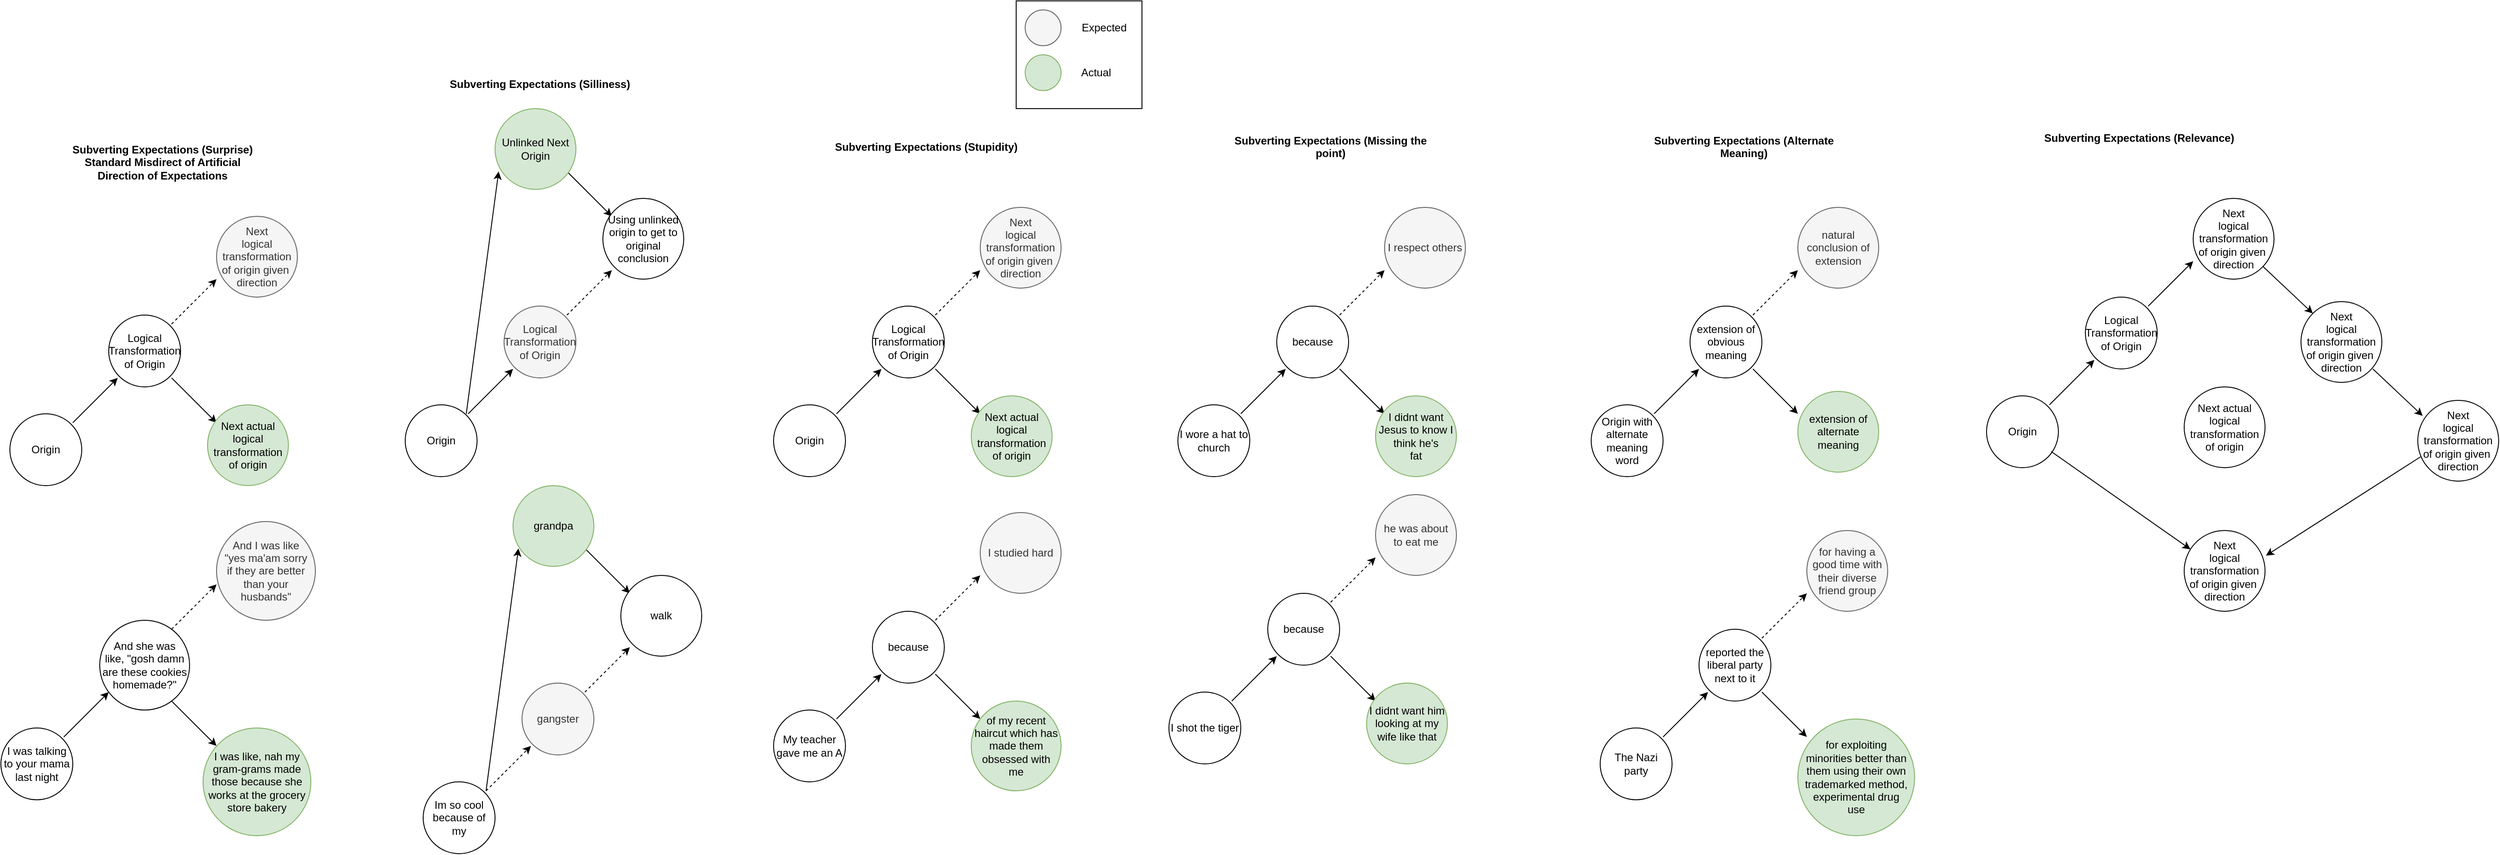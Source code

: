 <mxfile version="12.4.7" type="device"><diagram id="0hU9DGDf-QkYzYXC3AD4" name="Page-1"><mxGraphModel dx="1542" dy="1840" grid="1" gridSize="10" guides="1" tooltips="1" connect="1" arrows="1" fold="1" page="1" pageScale="1" pageWidth="850" pageHeight="1100" math="0" shadow="0"><root><mxCell id="0"/><mxCell id="1" parent="0"/><mxCell id="sS9wf2024p3dWTsCO2_6-1" value="" style="endArrow=classic;html=1;" edge="1" parent="1"><mxGeometry width="50" height="50" relative="1" as="geometry"><mxPoint x="190" y="340" as="sourcePoint"/><mxPoint x="240" y="290" as="targetPoint"/></mxGeometry></mxCell><mxCell id="sS9wf2024p3dWTsCO2_6-2" value="Origin" style="ellipse;whiteSpace=wrap;html=1;aspect=fixed;" vertex="1" parent="1"><mxGeometry x="120" y="330" width="80" height="80" as="geometry"/></mxCell><mxCell id="sS9wf2024p3dWTsCO2_6-3" value="Logical Transformation of Origin" style="ellipse;whiteSpace=wrap;html=1;aspect=fixed;" vertex="1" parent="1"><mxGeometry x="230" y="220" width="80" height="80" as="geometry"/></mxCell><mxCell id="sS9wf2024p3dWTsCO2_6-4" value="" style="endArrow=classic;html=1;dashed=1;" edge="1" parent="1"><mxGeometry width="50" height="50" relative="1" as="geometry"><mxPoint x="300" y="230" as="sourcePoint"/><mxPoint x="350" y="180" as="targetPoint"/></mxGeometry></mxCell><mxCell id="sS9wf2024p3dWTsCO2_6-5" value="" style="endArrow=classic;html=1;" edge="1" parent="1"><mxGeometry width="50" height="50" relative="1" as="geometry"><mxPoint x="300" y="290" as="sourcePoint"/><mxPoint x="350" y="340" as="targetPoint"/></mxGeometry></mxCell><mxCell id="sS9wf2024p3dWTsCO2_6-6" value="Next actual logical transformation of origin" style="ellipse;whiteSpace=wrap;html=1;aspect=fixed;fillColor=#d5e8d4;strokeColor=#82b366;" vertex="1" parent="1"><mxGeometry x="340" y="320" width="90" height="90" as="geometry"/></mxCell><mxCell id="sS9wf2024p3dWTsCO2_6-7" value="&lt;div&gt;Next &lt;br&gt;&lt;/div&gt;&lt;div&gt;logical transformation of origin given&amp;nbsp; direction&lt;/div&gt;" style="ellipse;whiteSpace=wrap;html=1;aspect=fixed;fillColor=#f5f5f5;strokeColor=#666666;fontColor=#333333;" vertex="1" parent="1"><mxGeometry x="350" y="110" width="90" height="90" as="geometry"/></mxCell><mxCell id="sS9wf2024p3dWTsCO2_6-9" value="&lt;b&gt;Subverting Expectations (Surprise)&lt;br&gt;&lt;/b&gt;&lt;div&gt;&lt;b&gt;Standard Misdirect of Artificial Direction of Expectations&lt;/b&gt;&lt;/div&gt;" style="text;html=1;strokeColor=none;fillColor=none;align=center;verticalAlign=middle;whiteSpace=wrap;rounded=0;" vertex="1" parent="1"><mxGeometry x="180" y="40" width="220" height="20" as="geometry"/></mxCell><mxCell id="sS9wf2024p3dWTsCO2_6-10" value="" style="endArrow=classic;html=1;" edge="1" parent="1"><mxGeometry width="50" height="50" relative="1" as="geometry"><mxPoint x="630" y="330" as="sourcePoint"/><mxPoint x="680" y="280" as="targetPoint"/></mxGeometry></mxCell><mxCell id="sS9wf2024p3dWTsCO2_6-11" value="Origin" style="ellipse;whiteSpace=wrap;html=1;aspect=fixed;" vertex="1" parent="1"><mxGeometry x="560" y="320" width="80" height="80" as="geometry"/></mxCell><mxCell id="sS9wf2024p3dWTsCO2_6-12" value="Logical Transformation of Origin" style="ellipse;whiteSpace=wrap;html=1;aspect=fixed;fillColor=#f5f5f5;strokeColor=#666666;fontColor=#333333;" vertex="1" parent="1"><mxGeometry x="670" y="210" width="80" height="80" as="geometry"/></mxCell><mxCell id="sS9wf2024p3dWTsCO2_6-13" value="" style="endArrow=classic;html=1;dashed=1;" edge="1" parent="1"><mxGeometry width="50" height="50" relative="1" as="geometry"><mxPoint x="740" y="220" as="sourcePoint"/><mxPoint x="790" y="170" as="targetPoint"/></mxGeometry></mxCell><mxCell id="sS9wf2024p3dWTsCO2_6-14" value="" style="endArrow=classic;html=1;" edge="1" parent="1"><mxGeometry width="50" height="50" relative="1" as="geometry"><mxPoint x="740" y="60" as="sourcePoint"/><mxPoint x="790" y="110" as="targetPoint"/></mxGeometry></mxCell><mxCell id="sS9wf2024p3dWTsCO2_6-15" value="Using unlinked origin to get to original conclusion" style="ellipse;whiteSpace=wrap;html=1;aspect=fixed;" vertex="1" parent="1"><mxGeometry x="780" y="90" width="90" height="90" as="geometry"/></mxCell><mxCell id="sS9wf2024p3dWTsCO2_6-16" value="Unlinked Next Origin" style="ellipse;whiteSpace=wrap;html=1;aspect=fixed;fillColor=#d5e8d4;strokeColor=#82b366;" vertex="1" parent="1"><mxGeometry x="660" y="-10" width="90" height="90" as="geometry"/></mxCell><mxCell id="sS9wf2024p3dWTsCO2_6-17" value="&lt;b&gt;Subverting Expectations (Silliness)&lt;br&gt;&lt;/b&gt;&lt;div&gt;&lt;br&gt;&lt;/div&gt;" style="text;html=1;strokeColor=none;fillColor=none;align=center;verticalAlign=middle;whiteSpace=wrap;rounded=0;" vertex="1" parent="1"><mxGeometry x="600" y="-40" width="220" height="20" as="geometry"/></mxCell><mxCell id="sS9wf2024p3dWTsCO2_6-18" value="" style="endArrow=classic;html=1;" edge="1" parent="1"><mxGeometry width="50" height="50" relative="1" as="geometry"><mxPoint x="1040" y="330" as="sourcePoint"/><mxPoint x="1090" y="280" as="targetPoint"/></mxGeometry></mxCell><mxCell id="sS9wf2024p3dWTsCO2_6-19" value="Origin" style="ellipse;whiteSpace=wrap;html=1;aspect=fixed;" vertex="1" parent="1"><mxGeometry x="970" y="320" width="80" height="80" as="geometry"/></mxCell><mxCell id="sS9wf2024p3dWTsCO2_6-20" value="Logical Transformation of Origin" style="ellipse;whiteSpace=wrap;html=1;aspect=fixed;" vertex="1" parent="1"><mxGeometry x="1080" y="210" width="80" height="80" as="geometry"/></mxCell><mxCell id="sS9wf2024p3dWTsCO2_6-21" value="" style="endArrow=classic;html=1;dashed=1;" edge="1" parent="1"><mxGeometry width="50" height="50" relative="1" as="geometry"><mxPoint x="1150" y="220" as="sourcePoint"/><mxPoint x="1200" y="170" as="targetPoint"/></mxGeometry></mxCell><mxCell id="sS9wf2024p3dWTsCO2_6-22" value="" style="endArrow=classic;html=1;" edge="1" parent="1"><mxGeometry width="50" height="50" relative="1" as="geometry"><mxPoint x="1150" y="280" as="sourcePoint"/><mxPoint x="1200" y="330" as="targetPoint"/></mxGeometry></mxCell><mxCell id="sS9wf2024p3dWTsCO2_6-23" value="Next actual logical transformation of origin" style="ellipse;whiteSpace=wrap;html=1;aspect=fixed;fillColor=#d5e8d4;strokeColor=#82b366;" vertex="1" parent="1"><mxGeometry x="1190" y="310" width="90" height="90" as="geometry"/></mxCell><mxCell id="sS9wf2024p3dWTsCO2_6-24" value="&lt;div&gt;Next &lt;br&gt;&lt;/div&gt;&lt;div&gt;logical transformation of origin given&amp;nbsp; direction&lt;/div&gt;" style="ellipse;whiteSpace=wrap;html=1;aspect=fixed;fillColor=#f5f5f5;strokeColor=#666666;fontColor=#333333;" vertex="1" parent="1"><mxGeometry x="1200" y="100" width="90" height="90" as="geometry"/></mxCell><mxCell id="sS9wf2024p3dWTsCO2_6-25" value="&lt;b&gt;Subverting Expectations (Stupidity)&lt;br&gt;&lt;/b&gt;&lt;div&gt;&lt;br&gt;&lt;/div&gt;" style="text;html=1;strokeColor=none;fillColor=none;align=center;verticalAlign=middle;whiteSpace=wrap;rounded=0;" vertex="1" parent="1"><mxGeometry x="1030" y="30" width="220" height="20" as="geometry"/></mxCell><mxCell id="sS9wf2024p3dWTsCO2_6-27" value="" style="endArrow=classic;html=1;entryX=0.067;entryY=0.778;entryDx=0;entryDy=0;entryPerimeter=0;" edge="1" parent="1" target="sS9wf2024p3dWTsCO2_6-33"><mxGeometry width="50" height="50" relative="1" as="geometry"><mxPoint x="650" y="750" as="sourcePoint"/><mxPoint x="700" y="700" as="targetPoint"/></mxGeometry></mxCell><mxCell id="sS9wf2024p3dWTsCO2_6-28" value="Im so cool because of my" style="ellipse;whiteSpace=wrap;html=1;aspect=fixed;" vertex="1" parent="1"><mxGeometry x="580" y="740" width="80" height="80" as="geometry"/></mxCell><mxCell id="sS9wf2024p3dWTsCO2_6-29" value="gangster" style="ellipse;whiteSpace=wrap;html=1;aspect=fixed;fillColor=#f5f5f5;strokeColor=#666666;fontColor=#333333;" vertex="1" parent="1"><mxGeometry x="690" y="630" width="80" height="80" as="geometry"/></mxCell><mxCell id="sS9wf2024p3dWTsCO2_6-30" value="" style="endArrow=classic;html=1;dashed=1;" edge="1" parent="1"><mxGeometry width="50" height="50" relative="1" as="geometry"><mxPoint x="760" y="640" as="sourcePoint"/><mxPoint x="810" y="590" as="targetPoint"/></mxGeometry></mxCell><mxCell id="sS9wf2024p3dWTsCO2_6-31" value="" style="endArrow=classic;html=1;" edge="1" parent="1"><mxGeometry width="50" height="50" relative="1" as="geometry"><mxPoint x="760" y="480" as="sourcePoint"/><mxPoint x="810" y="530" as="targetPoint"/></mxGeometry></mxCell><mxCell id="sS9wf2024p3dWTsCO2_6-32" value="walk" style="ellipse;whiteSpace=wrap;html=1;aspect=fixed;" vertex="1" parent="1"><mxGeometry x="800" y="510" width="90" height="90" as="geometry"/></mxCell><mxCell id="sS9wf2024p3dWTsCO2_6-33" value="grandpa" style="ellipse;whiteSpace=wrap;html=1;aspect=fixed;fillColor=#d5e8d4;strokeColor=#82b366;" vertex="1" parent="1"><mxGeometry x="680" y="410" width="90" height="90" as="geometry"/></mxCell><mxCell id="sS9wf2024p3dWTsCO2_6-34" value="" style="endArrow=classic;html=1;dashed=1;" edge="1" parent="1"><mxGeometry width="50" height="50" relative="1" as="geometry"><mxPoint x="650" y="750" as="sourcePoint"/><mxPoint x="700" y="700" as="targetPoint"/></mxGeometry></mxCell><mxCell id="sS9wf2024p3dWTsCO2_6-35" value="" style="endArrow=classic;html=1;" edge="1" parent="1"><mxGeometry width="50" height="50" relative="1" as="geometry"><mxPoint x="1040" y="670" as="sourcePoint"/><mxPoint x="1090" y="620" as="targetPoint"/></mxGeometry></mxCell><mxCell id="sS9wf2024p3dWTsCO2_6-36" value="My teacher gave me an A" style="ellipse;whiteSpace=wrap;html=1;aspect=fixed;" vertex="1" parent="1"><mxGeometry x="970" y="660" width="80" height="80" as="geometry"/></mxCell><mxCell id="sS9wf2024p3dWTsCO2_6-37" value="because" style="ellipse;whiteSpace=wrap;html=1;aspect=fixed;" vertex="1" parent="1"><mxGeometry x="1080" y="550" width="80" height="80" as="geometry"/></mxCell><mxCell id="sS9wf2024p3dWTsCO2_6-38" value="" style="endArrow=classic;html=1;dashed=1;" edge="1" parent="1"><mxGeometry width="50" height="50" relative="1" as="geometry"><mxPoint x="1150" y="560" as="sourcePoint"/><mxPoint x="1200" y="510" as="targetPoint"/></mxGeometry></mxCell><mxCell id="sS9wf2024p3dWTsCO2_6-39" value="" style="endArrow=classic;html=1;" edge="1" parent="1"><mxGeometry width="50" height="50" relative="1" as="geometry"><mxPoint x="1150" y="620" as="sourcePoint"/><mxPoint x="1200" y="670" as="targetPoint"/></mxGeometry></mxCell><mxCell id="sS9wf2024p3dWTsCO2_6-40" value="&lt;div&gt;of my recent haircut which has made them obsessed with &lt;br&gt;&lt;/div&gt;&lt;div&gt;me&lt;/div&gt;" style="ellipse;whiteSpace=wrap;html=1;aspect=fixed;fillColor=#d5e8d4;strokeColor=#82b366;" vertex="1" parent="1"><mxGeometry x="1190" y="650" width="100" height="100" as="geometry"/></mxCell><mxCell id="sS9wf2024p3dWTsCO2_6-41" value="I studied hard" style="ellipse;whiteSpace=wrap;html=1;aspect=fixed;fillColor=#f5f5f5;strokeColor=#666666;fontColor=#333333;" vertex="1" parent="1"><mxGeometry x="1200" y="440" width="90" height="90" as="geometry"/></mxCell><mxCell id="sS9wf2024p3dWTsCO2_6-42" value="" style="endArrow=classic;html=1;" edge="1" parent="1"><mxGeometry width="50" height="50" relative="1" as="geometry"><mxPoint x="180" y="690" as="sourcePoint"/><mxPoint x="230" y="640" as="targetPoint"/></mxGeometry></mxCell><mxCell id="sS9wf2024p3dWTsCO2_6-43" value="I was talking to your mama last night" style="ellipse;whiteSpace=wrap;html=1;aspect=fixed;" vertex="1" parent="1"><mxGeometry x="110" y="680" width="80" height="80" as="geometry"/></mxCell><mxCell id="sS9wf2024p3dWTsCO2_6-44" value="&lt;div&gt;And she was &lt;br&gt;&lt;/div&gt;&lt;div&gt;like, &quot;gosh damn are these cookies homemade?&quot;&lt;/div&gt;" style="ellipse;whiteSpace=wrap;html=1;aspect=fixed;" vertex="1" parent="1"><mxGeometry x="220" y="560" width="100" height="100" as="geometry"/></mxCell><mxCell id="sS9wf2024p3dWTsCO2_6-45" value="" style="endArrow=classic;html=1;dashed=1;" edge="1" parent="1"><mxGeometry width="50" height="50" relative="1" as="geometry"><mxPoint x="300" y="570" as="sourcePoint"/><mxPoint x="350" y="520" as="targetPoint"/></mxGeometry></mxCell><mxCell id="sS9wf2024p3dWTsCO2_6-47" value="I was like, nah my gram-grams made those because she works at the grocery store bakery" style="ellipse;whiteSpace=wrap;html=1;aspect=fixed;fillColor=#d5e8d4;strokeColor=#82b366;" vertex="1" parent="1"><mxGeometry x="335" y="680" width="120" height="120" as="geometry"/></mxCell><mxCell id="sS9wf2024p3dWTsCO2_6-48" value="&lt;div&gt;And I was like &lt;br&gt;&lt;/div&gt;&lt;div&gt;&quot;yes ma'am sorry&lt;/div&gt;&lt;div&gt; if they are better than your husbands&quot;&lt;/div&gt;" style="ellipse;whiteSpace=wrap;html=1;aspect=fixed;fillColor=#f5f5f5;strokeColor=#666666;fontColor=#333333;" vertex="1" parent="1"><mxGeometry x="350" y="450" width="110" height="110" as="geometry"/></mxCell><mxCell id="sS9wf2024p3dWTsCO2_6-49" value="" style="endArrow=classic;html=1;" edge="1" parent="1"><mxGeometry width="50" height="50" relative="1" as="geometry"><mxPoint x="300" y="650" as="sourcePoint"/><mxPoint x="350" y="700" as="targetPoint"/></mxGeometry></mxCell><mxCell id="sS9wf2024p3dWTsCO2_6-50" value="" style="rounded=0;whiteSpace=wrap;html=1;" vertex="1" parent="1"><mxGeometry x="1240" y="-130" width="140" height="120" as="geometry"/></mxCell><mxCell id="sS9wf2024p3dWTsCO2_6-51" value="" style="ellipse;whiteSpace=wrap;html=1;aspect=fixed;fillColor=#d5e8d4;strokeColor=#82b366;" vertex="1" parent="1"><mxGeometry x="1250" y="-70" width="40" height="40" as="geometry"/></mxCell><mxCell id="sS9wf2024p3dWTsCO2_6-52" value="" style="ellipse;whiteSpace=wrap;html=1;aspect=fixed;fillColor=#f5f5f5;strokeColor=#666666;fontColor=#333333;" vertex="1" parent="1"><mxGeometry x="1250" y="-120" width="40" height="40" as="geometry"/></mxCell><mxCell id="sS9wf2024p3dWTsCO2_6-53" value="Actual" style="text;html=1;strokeColor=none;fillColor=none;align=center;verticalAlign=middle;whiteSpace=wrap;rounded=0;" vertex="1" parent="1"><mxGeometry x="1309" y="-60" width="40" height="20" as="geometry"/></mxCell><mxCell id="sS9wf2024p3dWTsCO2_6-54" value="Expected" style="text;html=1;strokeColor=none;fillColor=none;align=center;verticalAlign=middle;whiteSpace=wrap;rounded=0;" vertex="1" parent="1"><mxGeometry x="1318" y="-110" width="40" height="20" as="geometry"/></mxCell><mxCell id="sS9wf2024p3dWTsCO2_6-58" value="" style="endArrow=classic;html=1;" edge="1" parent="1"><mxGeometry width="50" height="50" relative="1" as="geometry"><mxPoint x="1490" y="330" as="sourcePoint"/><mxPoint x="1540" y="280" as="targetPoint"/></mxGeometry></mxCell><mxCell id="sS9wf2024p3dWTsCO2_6-59" value="I wore a hat to church" style="ellipse;whiteSpace=wrap;html=1;aspect=fixed;" vertex="1" parent="1"><mxGeometry x="1420" y="320" width="80" height="80" as="geometry"/></mxCell><mxCell id="sS9wf2024p3dWTsCO2_6-60" value="because" style="ellipse;whiteSpace=wrap;html=1;aspect=fixed;" vertex="1" parent="1"><mxGeometry x="1530" y="210" width="80" height="80" as="geometry"/></mxCell><mxCell id="sS9wf2024p3dWTsCO2_6-61" value="" style="endArrow=classic;html=1;dashed=1;" edge="1" parent="1"><mxGeometry width="50" height="50" relative="1" as="geometry"><mxPoint x="1600" y="220" as="sourcePoint"/><mxPoint x="1650" y="170" as="targetPoint"/></mxGeometry></mxCell><mxCell id="sS9wf2024p3dWTsCO2_6-62" value="" style="endArrow=classic;html=1;" edge="1" parent="1"><mxGeometry width="50" height="50" relative="1" as="geometry"><mxPoint x="1600" y="280" as="sourcePoint"/><mxPoint x="1650" y="330" as="targetPoint"/></mxGeometry></mxCell><mxCell id="sS9wf2024p3dWTsCO2_6-63" value="&lt;div&gt;I didnt want Jesus to know I think he's&lt;br&gt;&lt;/div&gt;&lt;div&gt;fat&lt;/div&gt;" style="ellipse;whiteSpace=wrap;html=1;aspect=fixed;fillColor=#d5e8d4;strokeColor=#82b366;" vertex="1" parent="1"><mxGeometry x="1640" y="310" width="90" height="90" as="geometry"/></mxCell><mxCell id="sS9wf2024p3dWTsCO2_6-64" value="I respect others" style="ellipse;whiteSpace=wrap;html=1;aspect=fixed;fillColor=#f5f5f5;strokeColor=#666666;fontColor=#333333;" vertex="1" parent="1"><mxGeometry x="1650" y="100" width="90" height="90" as="geometry"/></mxCell><mxCell id="sS9wf2024p3dWTsCO2_6-65" value="&lt;b&gt;Subverting Expectations (Missing the point)&lt;br&gt;&lt;/b&gt;&lt;div&gt;&lt;br&gt;&lt;/div&gt;" style="text;html=1;strokeColor=none;fillColor=none;align=center;verticalAlign=middle;whiteSpace=wrap;rounded=0;" vertex="1" parent="1"><mxGeometry x="1480" y="30" width="220" height="20" as="geometry"/></mxCell><mxCell id="sS9wf2024p3dWTsCO2_6-66" value="" style="endArrow=classic;html=1;" edge="1" parent="1"><mxGeometry width="50" height="50" relative="1" as="geometry"><mxPoint x="1950" y="330" as="sourcePoint"/><mxPoint x="2000" y="280" as="targetPoint"/></mxGeometry></mxCell><mxCell id="sS9wf2024p3dWTsCO2_6-67" value="&lt;div&gt;Origin with alternate meaning &lt;br&gt;&lt;/div&gt;&lt;div&gt;word&lt;/div&gt;" style="ellipse;whiteSpace=wrap;html=1;aspect=fixed;" vertex="1" parent="1"><mxGeometry x="1880" y="320" width="80" height="80" as="geometry"/></mxCell><mxCell id="sS9wf2024p3dWTsCO2_6-68" value="extension of obvious meaning" style="ellipse;whiteSpace=wrap;html=1;aspect=fixed;" vertex="1" parent="1"><mxGeometry x="1990" y="210" width="80" height="80" as="geometry"/></mxCell><mxCell id="sS9wf2024p3dWTsCO2_6-69" value="" style="endArrow=classic;html=1;dashed=1;" edge="1" parent="1"><mxGeometry width="50" height="50" relative="1" as="geometry"><mxPoint x="2060" y="220" as="sourcePoint"/><mxPoint x="2110" y="170" as="targetPoint"/></mxGeometry></mxCell><mxCell id="sS9wf2024p3dWTsCO2_6-70" value="" style="endArrow=classic;html=1;" edge="1" parent="1"><mxGeometry width="50" height="50" relative="1" as="geometry"><mxPoint x="2060" y="280" as="sourcePoint"/><mxPoint x="2110" y="330" as="targetPoint"/></mxGeometry></mxCell><mxCell id="sS9wf2024p3dWTsCO2_6-71" value="extension of alternate meaning" style="ellipse;whiteSpace=wrap;html=1;aspect=fixed;fillColor=#d5e8d4;strokeColor=#82b366;" vertex="1" parent="1"><mxGeometry x="2110" y="305" width="90" height="90" as="geometry"/></mxCell><mxCell id="sS9wf2024p3dWTsCO2_6-72" value="natural conclusion of extension" style="ellipse;whiteSpace=wrap;html=1;aspect=fixed;fillColor=#f5f5f5;strokeColor=#666666;fontColor=#333333;" vertex="1" parent="1"><mxGeometry x="2110" y="100" width="90" height="90" as="geometry"/></mxCell><mxCell id="sS9wf2024p3dWTsCO2_6-73" value="&lt;b&gt;Subverting Expectations (Alternate Meaning)&lt;br&gt;&lt;/b&gt;&lt;div&gt;&lt;br&gt;&lt;/div&gt;" style="text;html=1;strokeColor=none;fillColor=none;align=center;verticalAlign=middle;whiteSpace=wrap;rounded=0;" vertex="1" parent="1"><mxGeometry x="1940" y="30" width="220" height="20" as="geometry"/></mxCell><mxCell id="sS9wf2024p3dWTsCO2_6-74" value="" style="endArrow=classic;html=1;" edge="1" parent="1"><mxGeometry width="50" height="50" relative="1" as="geometry"><mxPoint x="2390" y="320" as="sourcePoint"/><mxPoint x="2440" y="270" as="targetPoint"/></mxGeometry></mxCell><mxCell id="sS9wf2024p3dWTsCO2_6-75" value="Origin" style="ellipse;whiteSpace=wrap;html=1;aspect=fixed;" vertex="1" parent="1"><mxGeometry x="2320" y="310" width="80" height="80" as="geometry"/></mxCell><mxCell id="sS9wf2024p3dWTsCO2_6-76" value="Logical Transformation of Origin" style="ellipse;whiteSpace=wrap;html=1;aspect=fixed;" vertex="1" parent="1"><mxGeometry x="2430" y="200" width="80" height="80" as="geometry"/></mxCell><mxCell id="sS9wf2024p3dWTsCO2_6-77" value="" style="endArrow=classic;html=1;" edge="1" parent="1"><mxGeometry width="50" height="50" relative="1" as="geometry"><mxPoint x="2500" y="210" as="sourcePoint"/><mxPoint x="2550" y="160" as="targetPoint"/></mxGeometry></mxCell><mxCell id="sS9wf2024p3dWTsCO2_6-79" value="Next actual logical transformation of origin" style="ellipse;whiteSpace=wrap;html=1;aspect=fixed;" vertex="1" parent="1"><mxGeometry x="2540" y="300" width="90" height="90" as="geometry"/></mxCell><mxCell id="sS9wf2024p3dWTsCO2_6-80" value="&lt;div&gt;Next &lt;br&gt;&lt;/div&gt;&lt;div&gt;logical transformation of origin given&amp;nbsp; direction&lt;/div&gt;" style="ellipse;whiteSpace=wrap;html=1;aspect=fixed;" vertex="1" parent="1"><mxGeometry x="2550" y="90" width="90" height="90" as="geometry"/></mxCell><mxCell id="sS9wf2024p3dWTsCO2_6-81" value="&lt;b&gt;Subverting Expectations (Relevance)&lt;br&gt;&lt;/b&gt;&lt;div&gt;&lt;br&gt;&lt;/div&gt;" style="text;html=1;strokeColor=none;fillColor=none;align=center;verticalAlign=middle;whiteSpace=wrap;rounded=0;" vertex="1" parent="1"><mxGeometry x="2380" y="20" width="220" height="20" as="geometry"/></mxCell><mxCell id="sS9wf2024p3dWTsCO2_6-82" value="" style="endArrow=classic;html=1;" edge="1" parent="1"><mxGeometry width="50" height="50" relative="1" as="geometry"><mxPoint x="1480" y="650" as="sourcePoint"/><mxPoint x="1530" y="600" as="targetPoint"/></mxGeometry></mxCell><mxCell id="sS9wf2024p3dWTsCO2_6-83" value="I shot the tiger" style="ellipse;whiteSpace=wrap;html=1;aspect=fixed;" vertex="1" parent="1"><mxGeometry x="1410" y="640" width="80" height="80" as="geometry"/></mxCell><mxCell id="sS9wf2024p3dWTsCO2_6-84" value="because" style="ellipse;whiteSpace=wrap;html=1;aspect=fixed;" vertex="1" parent="1"><mxGeometry x="1520" y="530" width="80" height="80" as="geometry"/></mxCell><mxCell id="sS9wf2024p3dWTsCO2_6-85" value="" style="endArrow=classic;html=1;dashed=1;" edge="1" parent="1"><mxGeometry width="50" height="50" relative="1" as="geometry"><mxPoint x="1590" y="540" as="sourcePoint"/><mxPoint x="1640" y="490" as="targetPoint"/></mxGeometry></mxCell><mxCell id="sS9wf2024p3dWTsCO2_6-86" value="" style="endArrow=classic;html=1;" edge="1" parent="1"><mxGeometry width="50" height="50" relative="1" as="geometry"><mxPoint x="1590" y="600" as="sourcePoint"/><mxPoint x="1640" y="650" as="targetPoint"/></mxGeometry></mxCell><mxCell id="sS9wf2024p3dWTsCO2_6-87" value="I didnt want him looking at my wife like that" style="ellipse;whiteSpace=wrap;html=1;aspect=fixed;fillColor=#d5e8d4;strokeColor=#82b366;" vertex="1" parent="1"><mxGeometry x="1630" y="630" width="90" height="90" as="geometry"/></mxCell><mxCell id="sS9wf2024p3dWTsCO2_6-88" value="&lt;div&gt;he was about &lt;br&gt;&lt;/div&gt;&lt;div&gt;to eat me&lt;/div&gt;" style="ellipse;whiteSpace=wrap;html=1;aspect=fixed;fillColor=#f5f5f5;strokeColor=#666666;fontColor=#333333;" vertex="1" parent="1"><mxGeometry x="1640" y="420" width="90" height="90" as="geometry"/></mxCell><mxCell id="sS9wf2024p3dWTsCO2_6-89" value="&lt;div&gt;Next &lt;br&gt;&lt;/div&gt;&lt;div&gt;logical transformation of origin given&amp;nbsp; direction&lt;/div&gt;" style="ellipse;whiteSpace=wrap;html=1;aspect=fixed;" vertex="1" parent="1"><mxGeometry x="2670" y="205" width="90" height="90" as="geometry"/></mxCell><mxCell id="sS9wf2024p3dWTsCO2_6-90" value="&lt;div&gt;Next &lt;br&gt;&lt;/div&gt;&lt;div&gt;logical transformation of origin given&amp;nbsp; direction&lt;/div&gt;" style="ellipse;whiteSpace=wrap;html=1;aspect=fixed;" vertex="1" parent="1"><mxGeometry x="2800" y="315" width="90" height="90" as="geometry"/></mxCell><mxCell id="sS9wf2024p3dWTsCO2_6-91" value="&lt;div&gt;Next &lt;br&gt;&lt;/div&gt;&lt;div&gt;logical transformation of origin given&amp;nbsp; direction&lt;/div&gt;" style="ellipse;whiteSpace=wrap;html=1;aspect=fixed;" vertex="1" parent="1"><mxGeometry x="2540" y="460" width="90" height="90" as="geometry"/></mxCell><mxCell id="sS9wf2024p3dWTsCO2_6-92" value="" style="endArrow=classic;html=1;entryX=0.078;entryY=0.233;entryDx=0;entryDy=0;entryPerimeter=0;exitX=0.9;exitY=0.775;exitDx=0;exitDy=0;exitPerimeter=0;" edge="1" parent="1" source="sS9wf2024p3dWTsCO2_6-75" target="sS9wf2024p3dWTsCO2_6-91"><mxGeometry width="50" height="50" relative="1" as="geometry"><mxPoint x="2400" y="330" as="sourcePoint"/><mxPoint x="2450" y="280" as="targetPoint"/></mxGeometry></mxCell><mxCell id="sS9wf2024p3dWTsCO2_6-93" value="" style="endArrow=classic;html=1;entryX=0;entryY=0;entryDx=0;entryDy=0;" edge="1" parent="1" source="sS9wf2024p3dWTsCO2_6-80" target="sS9wf2024p3dWTsCO2_6-89"><mxGeometry width="50" height="50" relative="1" as="geometry"><mxPoint x="2510" y="220" as="sourcePoint"/><mxPoint x="2560" y="170" as="targetPoint"/></mxGeometry></mxCell><mxCell id="sS9wf2024p3dWTsCO2_6-94" value="" style="endArrow=classic;html=1;entryX=0;entryY=0;entryDx=0;entryDy=0;" edge="1" parent="1"><mxGeometry width="50" height="50" relative="1" as="geometry"><mxPoint x="2749.996" y="279.996" as="sourcePoint"/><mxPoint x="2805.44" y="332.3" as="targetPoint"/></mxGeometry></mxCell><mxCell id="sS9wf2024p3dWTsCO2_6-95" value="" style="endArrow=classic;html=1;entryX=1.011;entryY=0.311;entryDx=0;entryDy=0;entryPerimeter=0;exitX=0.033;exitY=0.7;exitDx=0;exitDy=0;exitPerimeter=0;" edge="1" parent="1" source="sS9wf2024p3dWTsCO2_6-90" target="sS9wf2024p3dWTsCO2_6-91"><mxGeometry width="50" height="50" relative="1" as="geometry"><mxPoint x="2759.996" y="289.996" as="sourcePoint"/><mxPoint x="2815.44" y="342.3" as="targetPoint"/></mxGeometry></mxCell><mxCell id="sS9wf2024p3dWTsCO2_6-96" value="" style="endArrow=classic;html=1;entryX=0.067;entryY=0.778;entryDx=0;entryDy=0;entryPerimeter=0;" edge="1" parent="1"><mxGeometry width="50" height="50" relative="1" as="geometry"><mxPoint x="627.97" y="330" as="sourcePoint"/><mxPoint x="664.0" y="60.02" as="targetPoint"/></mxGeometry></mxCell><mxCell id="sS9wf2024p3dWTsCO2_6-97" value="" style="endArrow=classic;html=1;" edge="1" parent="1"><mxGeometry width="50" height="50" relative="1" as="geometry"><mxPoint x="1960" y="690" as="sourcePoint"/><mxPoint x="2010" y="640" as="targetPoint"/></mxGeometry></mxCell><mxCell id="sS9wf2024p3dWTsCO2_6-98" value="The Nazi party" style="ellipse;whiteSpace=wrap;html=1;aspect=fixed;" vertex="1" parent="1"><mxGeometry x="1890" y="680" width="80" height="80" as="geometry"/></mxCell><mxCell id="sS9wf2024p3dWTsCO2_6-99" value="reported the liberal party next to it" style="ellipse;whiteSpace=wrap;html=1;aspect=fixed;" vertex="1" parent="1"><mxGeometry x="2000" y="570" width="80" height="80" as="geometry"/></mxCell><mxCell id="sS9wf2024p3dWTsCO2_6-100" value="" style="endArrow=classic;html=1;dashed=1;" edge="1" parent="1"><mxGeometry width="50" height="50" relative="1" as="geometry"><mxPoint x="2070" y="580" as="sourcePoint"/><mxPoint x="2120" y="530" as="targetPoint"/></mxGeometry></mxCell><mxCell id="sS9wf2024p3dWTsCO2_6-101" value="" style="endArrow=classic;html=1;" edge="1" parent="1"><mxGeometry width="50" height="50" relative="1" as="geometry"><mxPoint x="2070" y="640" as="sourcePoint"/><mxPoint x="2120" y="690" as="targetPoint"/></mxGeometry></mxCell><mxCell id="sS9wf2024p3dWTsCO2_6-102" value="&lt;div&gt;for exploiting &lt;br&gt;&lt;/div&gt;&lt;div&gt;minorities better than them using their own trademarked method, experimental drug &lt;br&gt;&lt;/div&gt;&lt;div&gt;use&lt;/div&gt;" style="ellipse;whiteSpace=wrap;html=1;aspect=fixed;fillColor=#d5e8d4;strokeColor=#82b366;" vertex="1" parent="1"><mxGeometry x="2110" y="670" width="130" height="130" as="geometry"/></mxCell><mxCell id="sS9wf2024p3dWTsCO2_6-103" value="for having a good time with their diverse friend group" style="ellipse;whiteSpace=wrap;html=1;aspect=fixed;fillColor=#f5f5f5;strokeColor=#666666;fontColor=#333333;" vertex="1" parent="1"><mxGeometry x="2120" y="460" width="90" height="90" as="geometry"/></mxCell></root></mxGraphModel></diagram></mxfile>